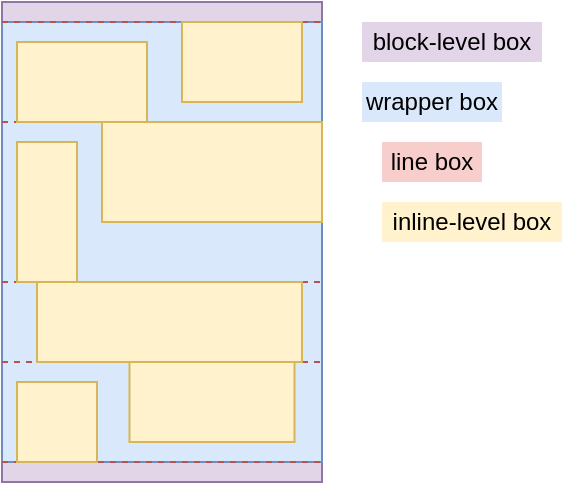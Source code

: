 <mxfile version="13.1.14" type="device"><diagram id="FtivMilZQ5oFAEh_Z82q" name="Page-1"><mxGraphModel dx="501" dy="310" grid="1" gridSize="10" guides="1" tooltips="1" connect="1" arrows="1" fold="1" page="1" pageScale="1" pageWidth="850" pageHeight="1100" math="0" shadow="0"><root><mxCell id="0"/><mxCell id="1" parent="0"/><mxCell id="hdOdaMfu-yAagXdCFdvH-1" value="" style="rounded=0;whiteSpace=wrap;html=1;fillColor=#e1d5e7;strokeColor=#9673a6;" vertex="1" parent="1"><mxGeometry x="240" y="280" width="160" height="240" as="geometry"/></mxCell><mxCell id="hdOdaMfu-yAagXdCFdvH-17" value="" style="rounded=0;whiteSpace=wrap;html=1;fillColor=#dae8fc;strokeColor=#6c8ebf;" vertex="1" parent="1"><mxGeometry x="240" y="290" width="160" height="220" as="geometry"/></mxCell><mxCell id="qG38agbtERMTXMMQ0JZM-7" value="wrapper box" style="text;html=1;strokeColor=none;fillColor=#dae8fc;align=center;verticalAlign=middle;whiteSpace=wrap;rounded=0;" parent="1" vertex="1"><mxGeometry x="420" y="320" width="70" height="20" as="geometry"/></mxCell><mxCell id="qG38agbtERMTXMMQ0JZM-9" value="inline-level box" style="text;html=1;strokeColor=none;fillColor=#fff2cc;align=center;verticalAlign=middle;whiteSpace=wrap;rounded=0;" parent="1" vertex="1"><mxGeometry x="430" y="380" width="90" height="20" as="geometry"/></mxCell><mxCell id="hdOdaMfu-yAagXdCFdvH-5" value="" style="endArrow=none;dashed=1;html=1;fillColor=#f8cecc;strokeColor=#b85450;" edge="1" parent="1"><mxGeometry width="50" height="50" relative="1" as="geometry"><mxPoint x="240.0" y="340" as="sourcePoint"/><mxPoint x="400" y="340" as="targetPoint"/></mxGeometry></mxCell><mxCell id="hdOdaMfu-yAagXdCFdvH-6" value="" style="endArrow=none;dashed=1;html=1;fillColor=#f8cecc;strokeColor=#b85450;" edge="1" parent="1"><mxGeometry width="50" height="50" relative="1" as="geometry"><mxPoint x="240.0" y="460" as="sourcePoint"/><mxPoint x="400" y="460" as="targetPoint"/></mxGeometry></mxCell><mxCell id="hdOdaMfu-yAagXdCFdvH-7" value="" style="endArrow=none;dashed=1;html=1;fillColor=#f8cecc;strokeColor=#b85450;" edge="1" parent="1"><mxGeometry width="50" height="50" relative="1" as="geometry"><mxPoint x="240.0" y="420.0" as="sourcePoint"/><mxPoint x="400" y="420.0" as="targetPoint"/></mxGeometry></mxCell><mxCell id="hdOdaMfu-yAagXdCFdvH-8" value="block-level box" style="text;html=1;strokeColor=none;fillColor=#e1d5e7;align=center;verticalAlign=middle;whiteSpace=wrap;rounded=0;" vertex="1" parent="1"><mxGeometry x="420" y="290" width="90" height="20" as="geometry"/></mxCell><mxCell id="hdOdaMfu-yAagXdCFdvH-9" value="line box" style="text;html=1;strokeColor=none;fillColor=#f8cecc;align=center;verticalAlign=middle;whiteSpace=wrap;rounded=0;" vertex="1" parent="1"><mxGeometry x="430" y="350" width="50" height="20" as="geometry"/></mxCell><mxCell id="hdOdaMfu-yAagXdCFdvH-14" value="" style="endArrow=none;dashed=1;html=1;fillColor=#f8cecc;strokeColor=#b85450;" edge="1" parent="1"><mxGeometry width="50" height="50" relative="1" as="geometry"><mxPoint x="240.0" y="460" as="sourcePoint"/><mxPoint x="400" y="460" as="targetPoint"/></mxGeometry></mxCell><mxCell id="hdOdaMfu-yAagXdCFdvH-15" value="" style="endArrow=none;dashed=1;html=1;fillColor=#f8cecc;strokeColor=#b85450;" edge="1" parent="1"><mxGeometry width="50" height="50" relative="1" as="geometry"><mxPoint x="240.0" y="510" as="sourcePoint"/><mxPoint x="400" y="510" as="targetPoint"/></mxGeometry></mxCell><mxCell id="hdOdaMfu-yAagXdCFdvH-16" value="" style="endArrow=none;dashed=1;html=1;fillColor=#f8cecc;strokeColor=#b85450;" edge="1" parent="1"><mxGeometry width="50" height="50" relative="1" as="geometry"><mxPoint x="240.0" y="290" as="sourcePoint"/><mxPoint x="400" y="290" as="targetPoint"/></mxGeometry></mxCell><mxCell id="qG38agbtERMTXMMQ0JZM-4" value="" style="verticalLabelPosition=bottom;verticalAlign=top;html=1;shape=mxgraph.basic.rect;fillColor2=none;strokeWidth=1;size=20;indent=5;fillColor=#fff2cc;strokeColor=#d6b656;" parent="1" vertex="1"><mxGeometry x="247.5" y="300" width="65" height="40" as="geometry"/></mxCell><mxCell id="qG38agbtERMTXMMQ0JZM-5" value="" style="verticalLabelPosition=bottom;verticalAlign=top;html=1;shape=mxgraph.basic.rect;fillColor2=none;strokeWidth=1;size=20;indent=5;fillColor=#fff2cc;strokeColor=#d6b656;" parent="1" vertex="1"><mxGeometry x="247.5" y="350" width="30" height="70" as="geometry"/></mxCell><mxCell id="hdOdaMfu-yAagXdCFdvH-10" value="" style="verticalLabelPosition=bottom;verticalAlign=top;html=1;shape=mxgraph.basic.rect;fillColor2=none;strokeWidth=1;size=20;indent=5;fillColor=#fff2cc;strokeColor=#d6b656;" vertex="1" parent="1"><mxGeometry x="290" y="340" width="110" height="50" as="geometry"/></mxCell><mxCell id="hdOdaMfu-yAagXdCFdvH-11" value="" style="verticalLabelPosition=bottom;verticalAlign=top;html=1;shape=mxgraph.basic.rect;fillColor2=none;strokeWidth=1;size=20;indent=5;fillColor=#fff2cc;strokeColor=#d6b656;" vertex="1" parent="1"><mxGeometry x="257.5" y="420" width="132.5" height="40" as="geometry"/></mxCell><mxCell id="hdOdaMfu-yAagXdCFdvH-12" value="" style="verticalLabelPosition=bottom;verticalAlign=top;html=1;shape=mxgraph.basic.rect;fillColor2=none;strokeWidth=1;size=20;indent=5;fillColor=#fff2cc;strokeColor=#d6b656;" vertex="1" parent="1"><mxGeometry x="303.75" y="460" width="82.5" height="40" as="geometry"/></mxCell><mxCell id="hdOdaMfu-yAagXdCFdvH-13" value="" style="verticalLabelPosition=bottom;verticalAlign=top;html=1;shape=mxgraph.basic.rect;fillColor2=none;strokeWidth=1;size=20;indent=5;fillColor=#fff2cc;strokeColor=#d6b656;" vertex="1" parent="1"><mxGeometry x="247.5" y="470" width="40" height="40" as="geometry"/></mxCell><mxCell id="qG38agbtERMTXMMQ0JZM-6" value="" style="verticalLabelPosition=bottom;verticalAlign=top;html=1;shape=mxgraph.basic.rect;fillColor2=none;strokeWidth=1;size=20;indent=5;fillColor=#fff2cc;strokeColor=#d6b656;" parent="1" vertex="1"><mxGeometry x="330" y="290" width="60" height="40" as="geometry"/></mxCell></root></mxGraphModel></diagram></mxfile>